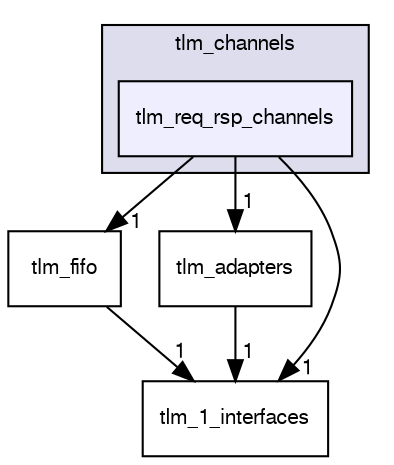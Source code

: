 digraph "tlm_core/tlm_1/tlm_req_rsp/tlm_channels/tlm_req_rsp_channels" {
  compound=true
  node [ fontsize="10", fontname="FreeSans"];
  edge [ labelfontsize="10", labelfontname="FreeSans"];
  subgraph clusterdir_6a42bdaa6678bc7e2ea3941dd8076950 {
    graph [ bgcolor="#ddddee", pencolor="black", label="tlm_channels" fontname="FreeSans", fontsize="10", URL="dir_6a42bdaa6678bc7e2ea3941dd8076950.html"]
  dir_1729b31a48cd88e8e890a3ddbd766fe0 [shape=box, label="tlm_req_rsp_channels", style="filled", fillcolor="#eeeeff", pencolor="black", URL="dir_1729b31a48cd88e8e890a3ddbd766fe0.html"];
  }
  dir_5f70767138aee3c2ec25bd4f46b07b10 [shape=box label="tlm_fifo" URL="dir_5f70767138aee3c2ec25bd4f46b07b10.html"];
  dir_f785f1cf03833b37a7d700071cbb24f9 [shape=box label="tlm_adapters" URL="dir_f785f1cf03833b37a7d700071cbb24f9.html"];
  dir_7bfea407d87c74d0d6a8a9e31733fb55 [shape=box label="tlm_1_interfaces" URL="dir_7bfea407d87c74d0d6a8a9e31733fb55.html"];
  dir_5f70767138aee3c2ec25bd4f46b07b10->dir_7bfea407d87c74d0d6a8a9e31733fb55 [headlabel="1", labeldistance=1.5 headhref="dir_000007_000004.html"];
  dir_f785f1cf03833b37a7d700071cbb24f9->dir_7bfea407d87c74d0d6a8a9e31733fb55 [headlabel="1", labeldistance=1.5 headhref="dir_000005_000004.html"];
  dir_1729b31a48cd88e8e890a3ddbd766fe0->dir_5f70767138aee3c2ec25bd4f46b07b10 [headlabel="1", labeldistance=1.5 headhref="dir_000008_000007.html"];
  dir_1729b31a48cd88e8e890a3ddbd766fe0->dir_f785f1cf03833b37a7d700071cbb24f9 [headlabel="1", labeldistance=1.5 headhref="dir_000008_000005.html"];
  dir_1729b31a48cd88e8e890a3ddbd766fe0->dir_7bfea407d87c74d0d6a8a9e31733fb55 [headlabel="1", labeldistance=1.5 headhref="dir_000008_000004.html"];
}
